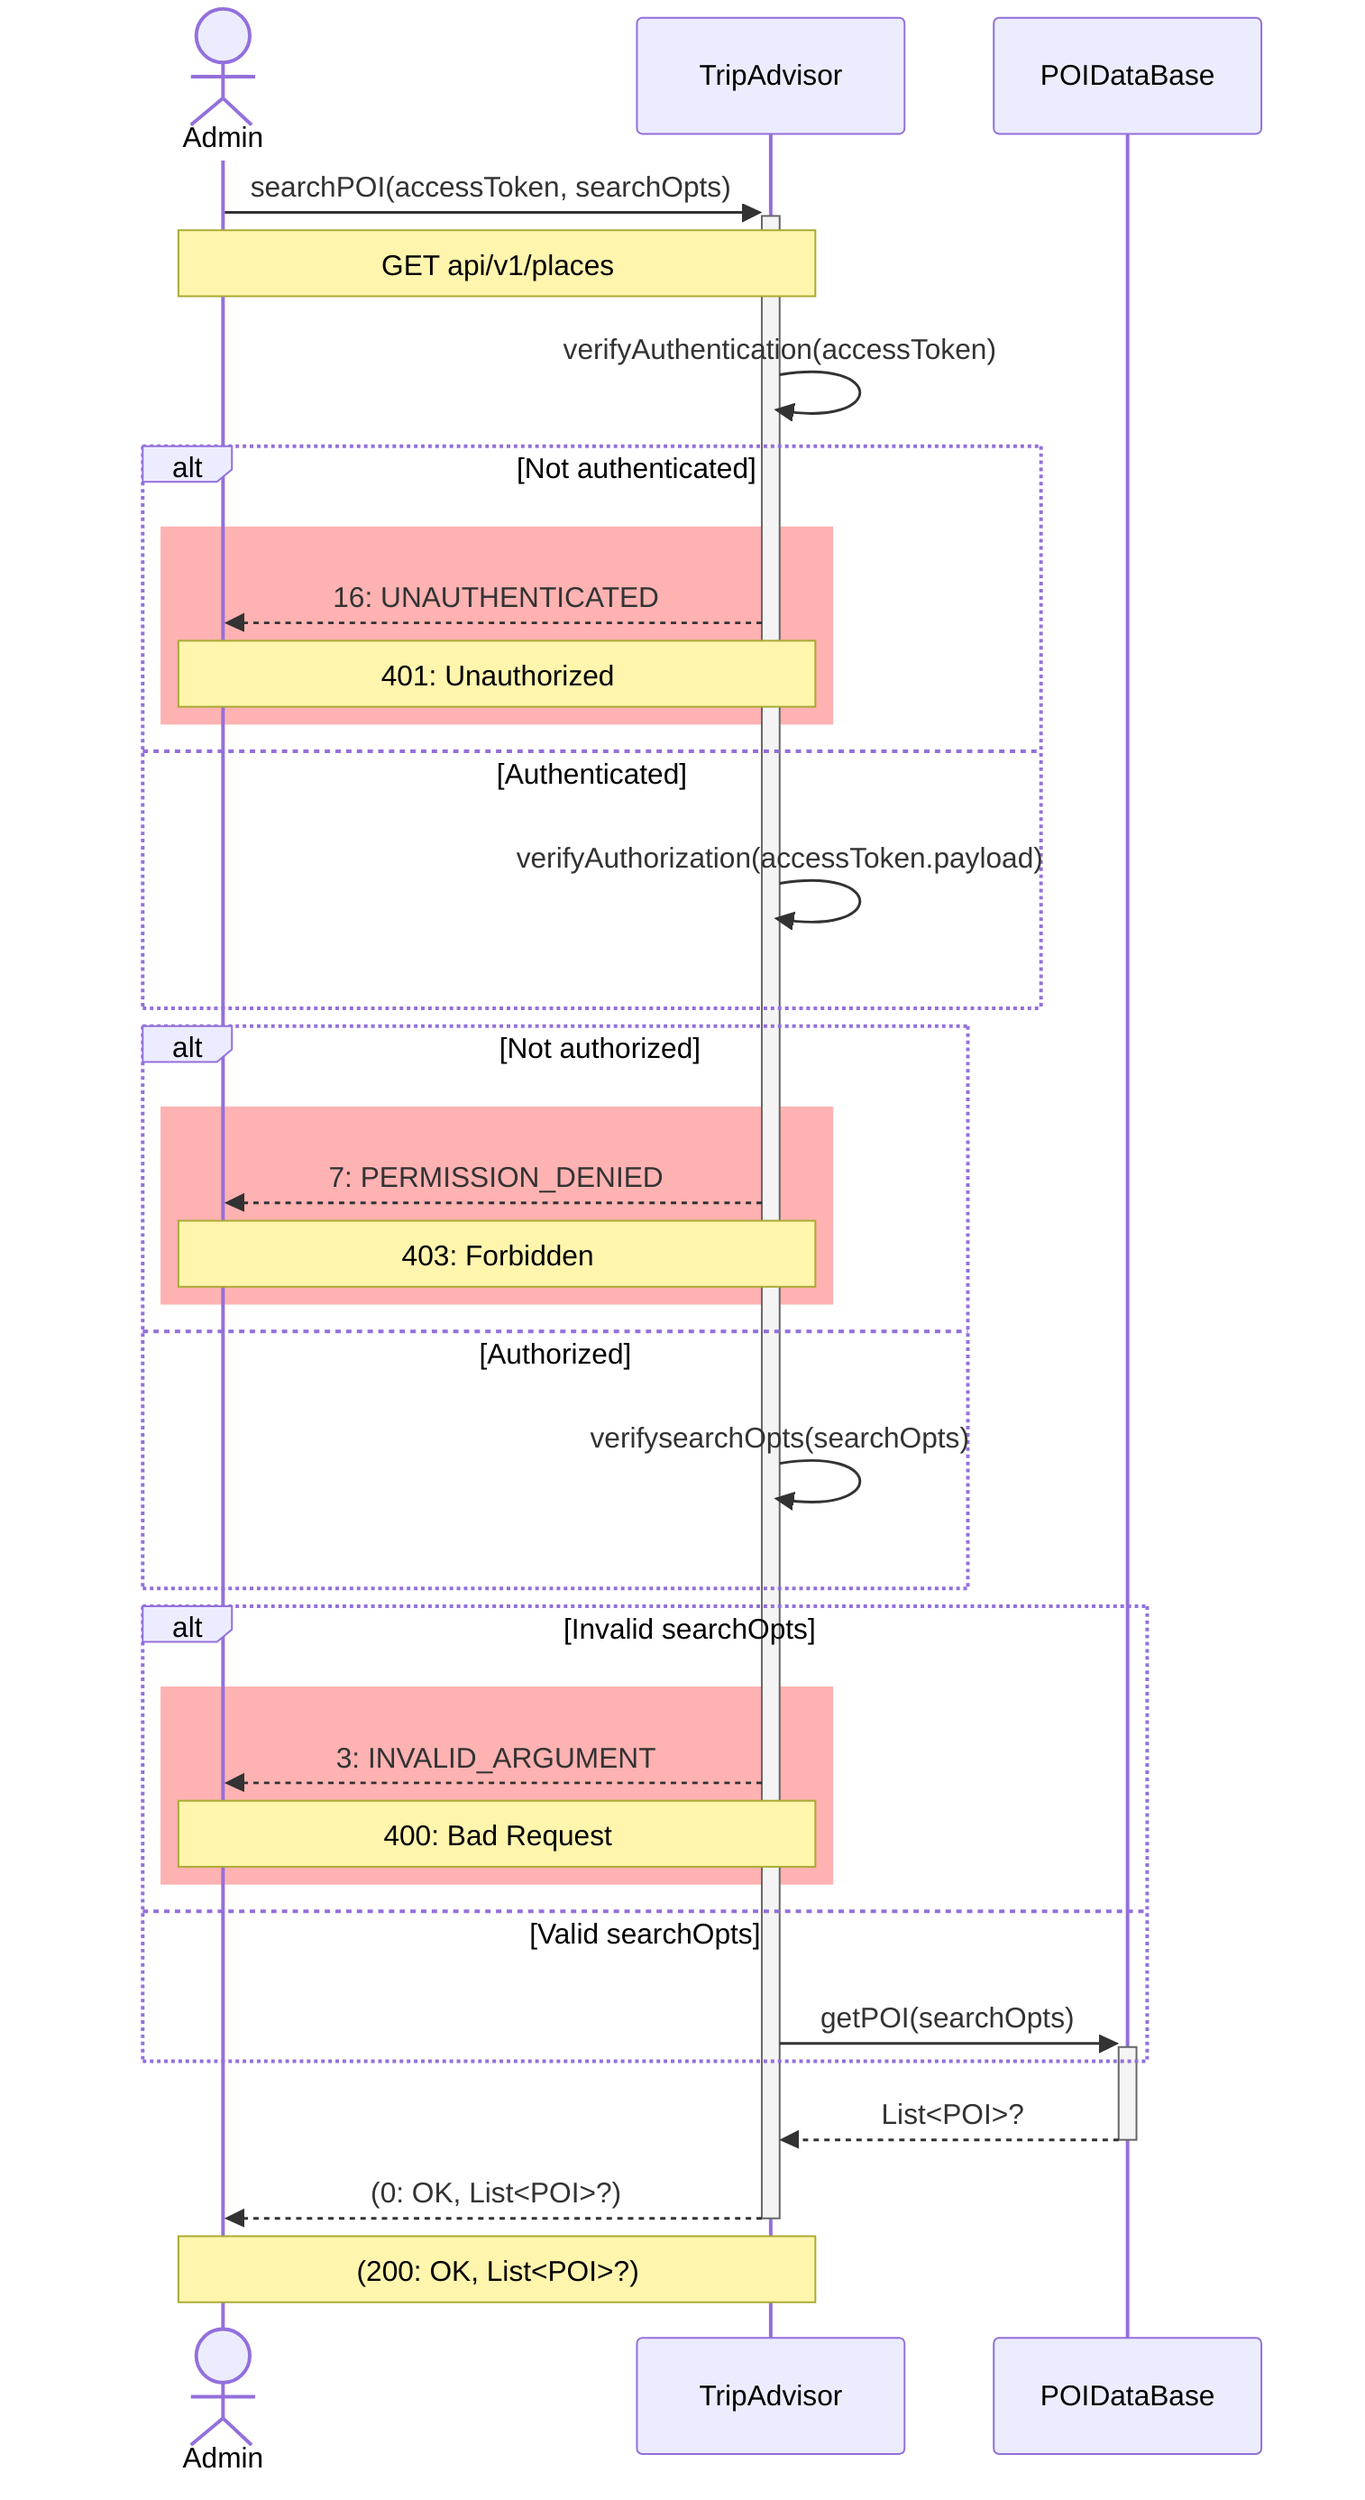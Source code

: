 sequenceDiagram
	actor Admin as Admin
	participant Trip as TripAdvisor
	participant DB as POIDataBase

	Admin->>+Trip: searchPOI(accessToken, searchOpts)
	Note over Admin,Trip: GET api/v1/places

		Trip->>Trip: verifyAuthentication(accessToken)
		alt Not authenticated
			rect rgba(255, 0, 0, 0.3)
				Trip-->>Admin: 16: UNAUTHENTICATED
				Note over Admin,Trip: 401: Unauthorized
			end
		else Authenticated
			Trip->>Trip: verifyAuthorization(accessToken.payload)
		end
		alt Not authorized
			rect rgba(255, 0, 0, 0.3)
				Trip-->>Admin: 7: PERMISSION_DENIED
				Note over Admin,Trip: 403: Forbidden
			end
		else Authorized
			Trip->>Trip: verifysearchOpts(searchOpts)
		end

		alt Invalid searchOpts
			rect rgba(255, 0, 0, 0.3)
				Trip-->>Admin: 3: INVALID_ARGUMENT
				Note over Admin,Trip: 400: Bad Request
			end

		else Valid searchOpts
			Trip->>+DB: getPOI(searchOpts)
		end


		DB-->>-Trip: List<POI>?
		Trip-->>-Admin: (0: OK, List<POI>?)
		Note over Admin,Trip: (200: OK, List<POI>?)